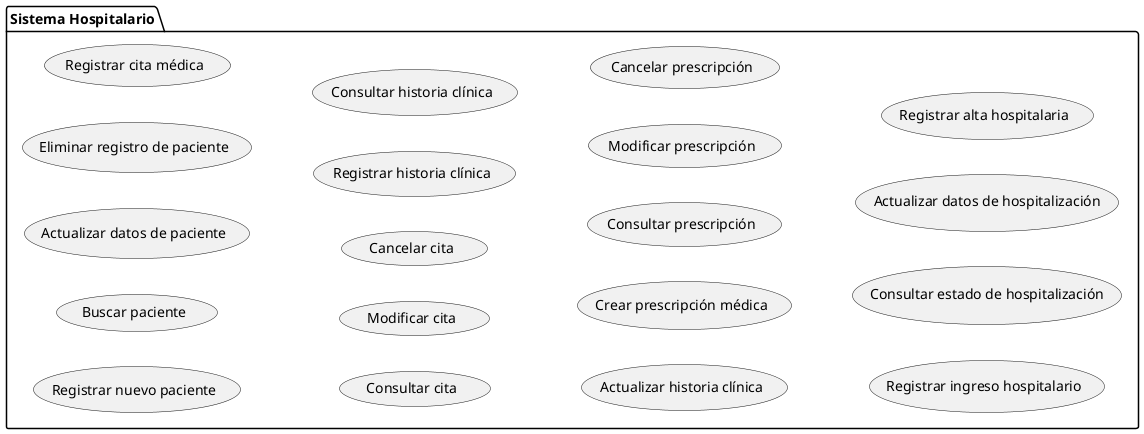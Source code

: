@startuml
left to right direction

package "Sistema Hospitalario" {
    usecase "Registrar nuevo paciente" as UC1
    usecase "Buscar paciente" as UC2
    usecase "Actualizar datos de paciente" as UC3
    usecase "Eliminar registro de paciente" as UC4
    usecase "Registrar cita médica" as UC5
    usecase "Consultar cita" as UC6
    usecase "Modificar cita" as UC7
    usecase "Cancelar cita" as UC8
    usecase "Registrar historia clínica" as UC9
    usecase "Consultar historia clínica" as UC10
    usecase "Actualizar historia clínica" as UC11
    usecase "Crear prescripción médica" as UC12
    usecase "Consultar prescripción" as UC13
    usecase "Modificar prescripción" as UC14
    usecase "Cancelar prescripción" as UC15
    usecase "Registrar ingreso hospitalario" as UC16
    usecase "Consultar estado de hospitalización" as UC17
    usecase "Actualizar datos de hospitalización" as UC18
    usecase "Registrar alta hospitalaria" as UC19
}

@enduml